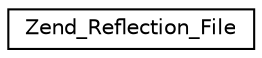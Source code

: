 digraph G
{
  edge [fontname="Helvetica",fontsize="10",labelfontname="Helvetica",labelfontsize="10"];
  node [fontname="Helvetica",fontsize="10",shape=record];
  rankdir="LR";
  Node1 [label="Zend_Reflection_File",height=0.2,width=0.4,color="black", fillcolor="white", style="filled",URL="$class_zend___reflection___file.html"];
}
